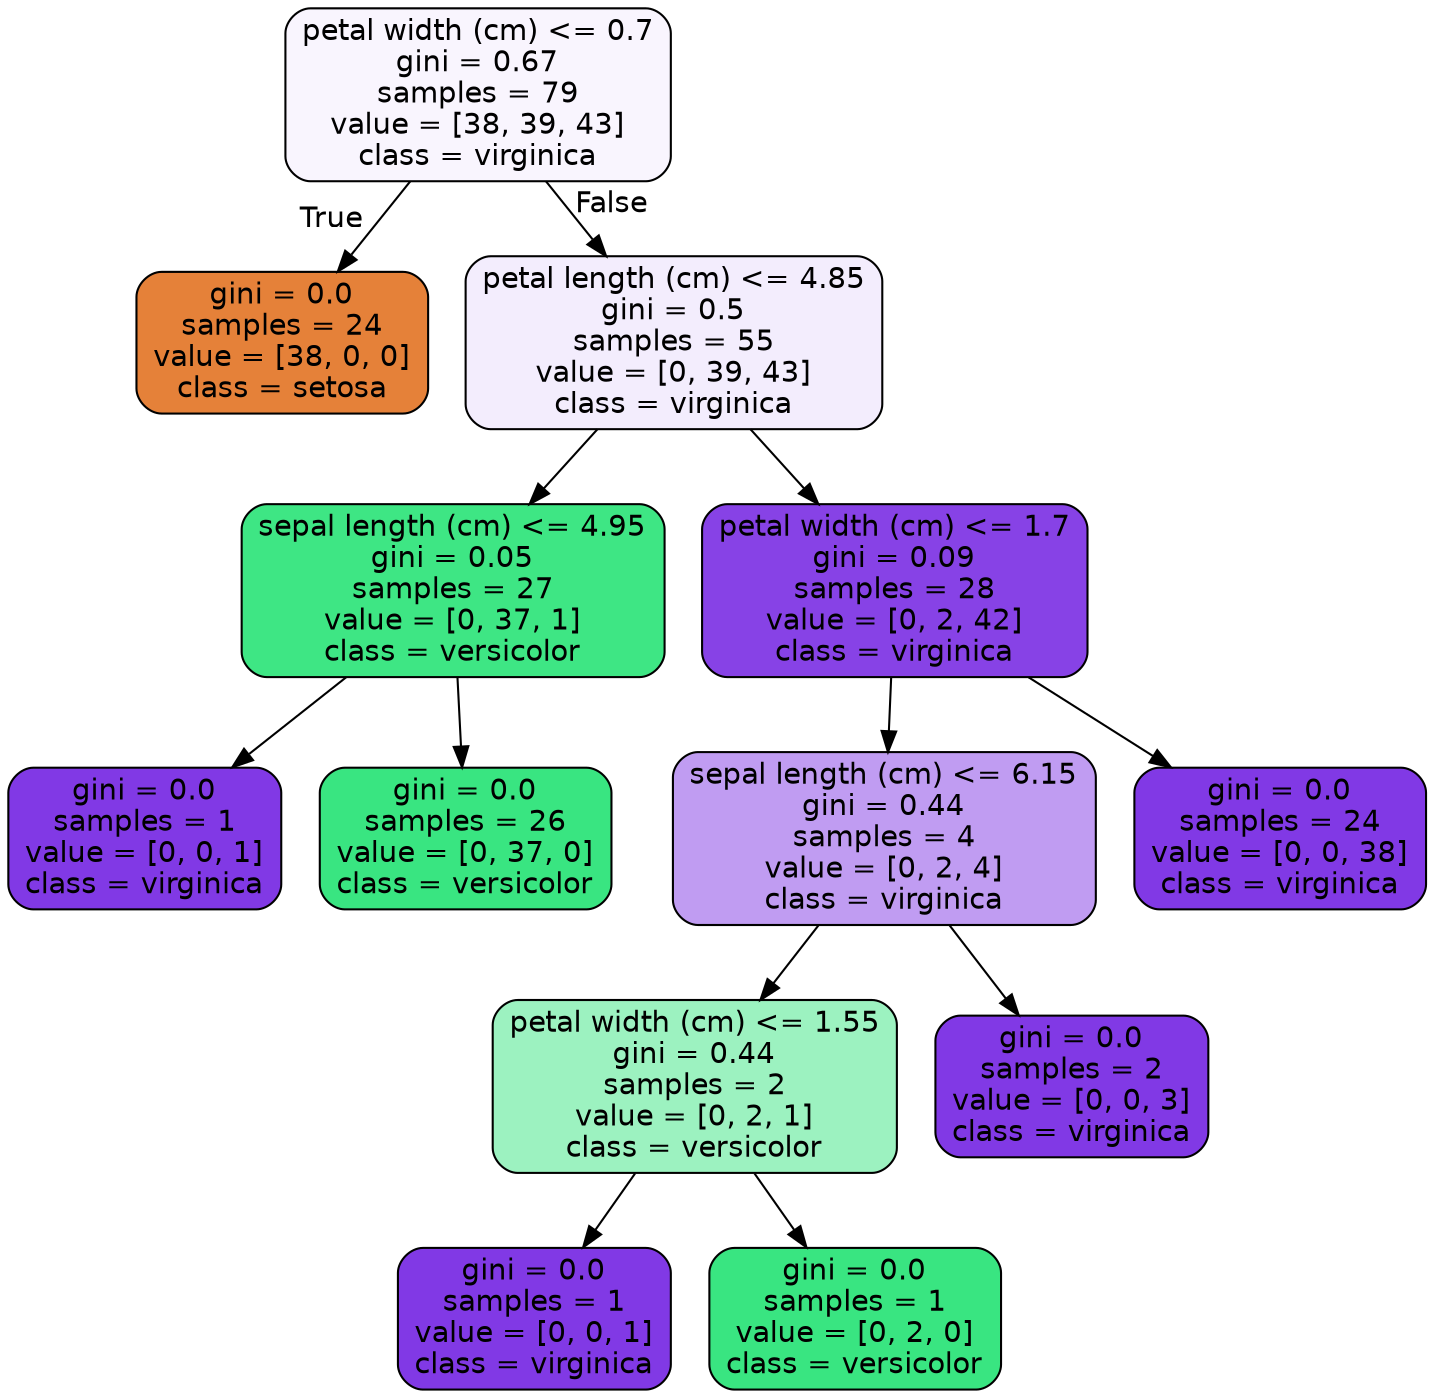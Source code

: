 digraph Tree {
node [shape=box, style="filled, rounded", color="black", fontname="helvetica"] ;
edge [fontname="helvetica"] ;
0 [label="petal width (cm) <= 0.7\ngini = 0.67\nsamples = 79\nvalue = [38, 39, 43]\nclass = virginica", fillcolor="#f9f5fe"] ;
1 [label="gini = 0.0\nsamples = 24\nvalue = [38, 0, 0]\nclass = setosa", fillcolor="#e58139"] ;
0 -> 1 [labeldistance=2.5, labelangle=45, headlabel="True"] ;
2 [label="petal length (cm) <= 4.85\ngini = 0.5\nsamples = 55\nvalue = [0, 39, 43]\nclass = virginica", fillcolor="#f3edfd"] ;
0 -> 2 [labeldistance=2.5, labelangle=-45, headlabel="False"] ;
3 [label="sepal length (cm) <= 4.95\ngini = 0.05\nsamples = 27\nvalue = [0, 37, 1]\nclass = versicolor", fillcolor="#3ee684"] ;
2 -> 3 ;
4 [label="gini = 0.0\nsamples = 1\nvalue = [0, 0, 1]\nclass = virginica", fillcolor="#8139e5"] ;
3 -> 4 ;
5 [label="gini = 0.0\nsamples = 26\nvalue = [0, 37, 0]\nclass = versicolor", fillcolor="#39e581"] ;
3 -> 5 ;
6 [label="petal width (cm) <= 1.7\ngini = 0.09\nsamples = 28\nvalue = [0, 2, 42]\nclass = virginica", fillcolor="#8742e6"] ;
2 -> 6 ;
7 [label="sepal length (cm) <= 6.15\ngini = 0.44\nsamples = 4\nvalue = [0, 2, 4]\nclass = virginica", fillcolor="#c09cf2"] ;
6 -> 7 ;
8 [label="petal width (cm) <= 1.55\ngini = 0.44\nsamples = 2\nvalue = [0, 2, 1]\nclass = versicolor", fillcolor="#9cf2c0"] ;
7 -> 8 ;
9 [label="gini = 0.0\nsamples = 1\nvalue = [0, 0, 1]\nclass = virginica", fillcolor="#8139e5"] ;
8 -> 9 ;
10 [label="gini = 0.0\nsamples = 1\nvalue = [0, 2, 0]\nclass = versicolor", fillcolor="#39e581"] ;
8 -> 10 ;
11 [label="gini = 0.0\nsamples = 2\nvalue = [0, 0, 3]\nclass = virginica", fillcolor="#8139e5"] ;
7 -> 11 ;
12 [label="gini = 0.0\nsamples = 24\nvalue = [0, 0, 38]\nclass = virginica", fillcolor="#8139e5"] ;
6 -> 12 ;
}